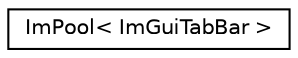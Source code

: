 digraph "Graphical Class Hierarchy"
{
 // LATEX_PDF_SIZE
  edge [fontname="Helvetica",fontsize="10",labelfontname="Helvetica",labelfontsize="10"];
  node [fontname="Helvetica",fontsize="10",shape=record];
  rankdir="LR";
  Node0 [label="ImPool\< ImGuiTabBar \>",height=0.2,width=0.4,color="black", fillcolor="white", style="filled",URL="$structImPool.html",tooltip=" "];
}
